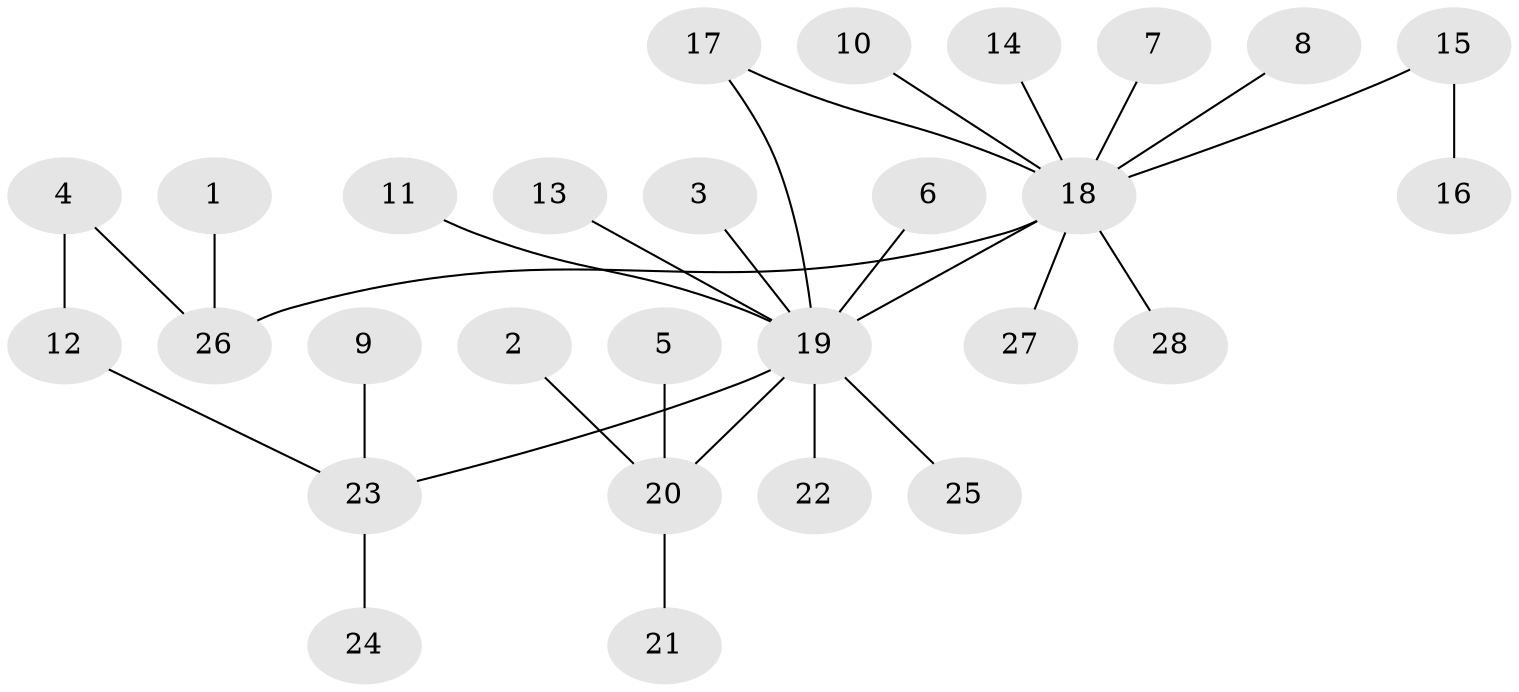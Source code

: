 // original degree distribution, {2: 0.23214285714285715, 11: 0.017857142857142856, 4: 0.07142857142857142, 10: 0.017857142857142856, 5: 0.05357142857142857, 1: 0.5714285714285714, 3: 0.03571428571428571}
// Generated by graph-tools (version 1.1) at 2025/25/03/09/25 03:25:59]
// undirected, 28 vertices, 29 edges
graph export_dot {
graph [start="1"]
  node [color=gray90,style=filled];
  1;
  2;
  3;
  4;
  5;
  6;
  7;
  8;
  9;
  10;
  11;
  12;
  13;
  14;
  15;
  16;
  17;
  18;
  19;
  20;
  21;
  22;
  23;
  24;
  25;
  26;
  27;
  28;
  1 -- 26 [weight=1.0];
  2 -- 20 [weight=1.0];
  3 -- 19 [weight=1.0];
  4 -- 12 [weight=1.0];
  4 -- 26 [weight=1.0];
  5 -- 20 [weight=1.0];
  6 -- 19 [weight=1.0];
  7 -- 18 [weight=1.0];
  8 -- 18 [weight=1.0];
  9 -- 23 [weight=1.0];
  10 -- 18 [weight=1.0];
  11 -- 19 [weight=1.0];
  12 -- 23 [weight=1.0];
  13 -- 19 [weight=1.0];
  14 -- 18 [weight=1.0];
  15 -- 16 [weight=1.0];
  15 -- 18 [weight=2.0];
  17 -- 18 [weight=1.0];
  17 -- 19 [weight=1.0];
  18 -- 19 [weight=1.0];
  18 -- 26 [weight=1.0];
  18 -- 27 [weight=1.0];
  18 -- 28 [weight=1.0];
  19 -- 20 [weight=1.0];
  19 -- 22 [weight=1.0];
  19 -- 23 [weight=1.0];
  19 -- 25 [weight=1.0];
  20 -- 21 [weight=1.0];
  23 -- 24 [weight=1.0];
}
